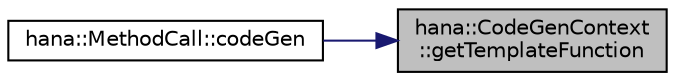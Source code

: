 digraph "hana::CodeGenContext::getTemplateFunction"
{
 // LATEX_PDF_SIZE
  edge [fontname="Helvetica",fontsize="10",labelfontname="Helvetica",labelfontsize="10"];
  node [fontname="Helvetica",fontsize="10",shape=record];
  rankdir="RL";
  Node1 [label="hana::CodeGenContext\l::getTemplateFunction",height=0.2,width=0.4,color="black", fillcolor="grey75", style="filled", fontcolor="black",tooltip=" "];
  Node1 -> Node2 [dir="back",color="midnightblue",fontsize="10",style="solid",fontname="Helvetica"];
  Node2 [label="hana::MethodCall::codeGen",height=0.2,width=0.4,color="black", fillcolor="white", style="filled",URL="$classhana_1_1_method_call.html#a1b307eb5687b9e8d389ac95edb169eca",tooltip=" "];
}
